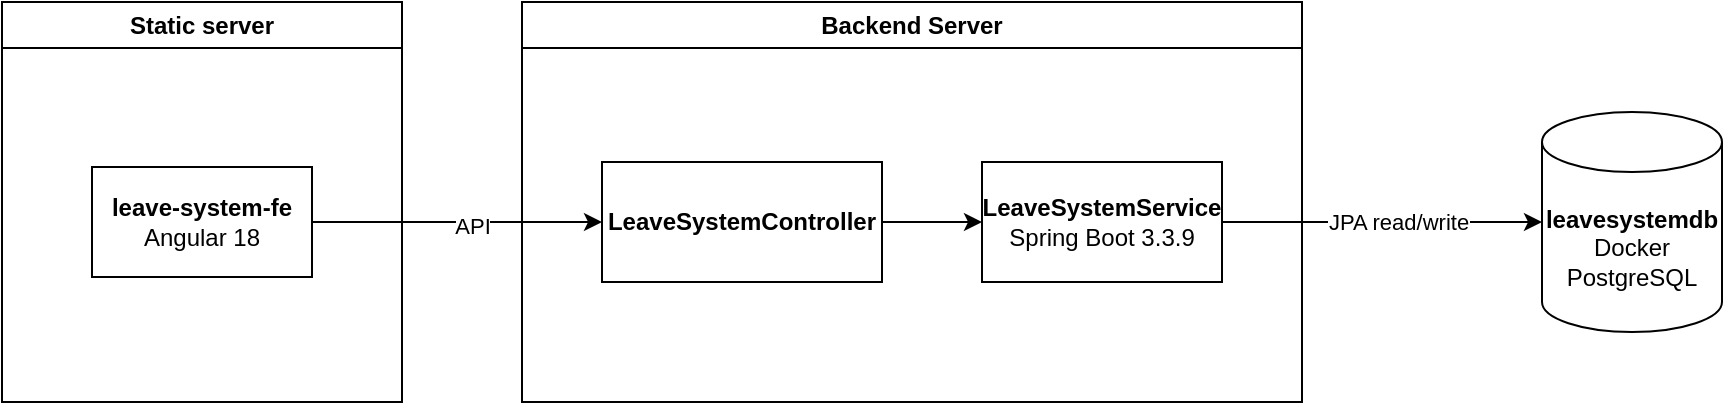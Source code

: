 <mxfile version="26.0.15">
  <diagram name="Page-1" id="SCdIFRZWMQIiU2iL0v0j">
    <mxGraphModel dx="1235" dy="614" grid="1" gridSize="10" guides="1" tooltips="1" connect="1" arrows="1" fold="1" page="1" pageScale="1" pageWidth="850" pageHeight="1100" math="0" shadow="0">
      <root>
        <mxCell id="0" />
        <mxCell id="1" parent="0" />
        <mxCell id="PchsAwVY9sU8l2hla9Lt-1" value="Static server" style="swimlane;whiteSpace=wrap;html=1;" vertex="1" parent="1">
          <mxGeometry x="40" y="170" width="200" height="200" as="geometry" />
        </mxCell>
        <mxCell id="PchsAwVY9sU8l2hla9Lt-4" value="&lt;b&gt;leave-system-fe&lt;/b&gt;&lt;div&gt;Angular 18&lt;/div&gt;" style="rounded=0;whiteSpace=wrap;html=1;" vertex="1" parent="PchsAwVY9sU8l2hla9Lt-1">
          <mxGeometry x="45" y="82.5" width="110" height="55" as="geometry" />
        </mxCell>
        <mxCell id="PchsAwVY9sU8l2hla9Lt-2" value="Backend Server" style="swimlane;whiteSpace=wrap;html=1;" vertex="1" parent="1">
          <mxGeometry x="300" y="170" width="390" height="200" as="geometry" />
        </mxCell>
        <mxCell id="PchsAwVY9sU8l2hla9Lt-5" value="&lt;b&gt;LeaveSystemService&lt;/b&gt;&lt;div&gt;Spring Boot 3.3.9&lt;/div&gt;" style="rounded=0;whiteSpace=wrap;html=1;" vertex="1" parent="PchsAwVY9sU8l2hla9Lt-2">
          <mxGeometry x="230" y="80" width="120" height="60" as="geometry" />
        </mxCell>
        <mxCell id="PchsAwVY9sU8l2hla9Lt-11" style="edgeStyle=orthogonalEdgeStyle;rounded=0;orthogonalLoop=1;jettySize=auto;html=1;entryX=0;entryY=0.5;entryDx=0;entryDy=0;" edge="1" parent="PchsAwVY9sU8l2hla9Lt-2" source="PchsAwVY9sU8l2hla9Lt-10" target="PchsAwVY9sU8l2hla9Lt-5">
          <mxGeometry relative="1" as="geometry" />
        </mxCell>
        <mxCell id="PchsAwVY9sU8l2hla9Lt-10" value="&lt;b&gt;LeaveSystemController&lt;/b&gt;" style="rounded=0;whiteSpace=wrap;html=1;" vertex="1" parent="PchsAwVY9sU8l2hla9Lt-2">
          <mxGeometry x="40" y="80" width="140" height="60" as="geometry" />
        </mxCell>
        <mxCell id="PchsAwVY9sU8l2hla9Lt-3" value="&lt;b&gt;leavesystemdb&lt;/b&gt;&lt;div&gt;Docker&lt;/div&gt;&lt;div&gt;PostgreSQL&lt;/div&gt;" style="shape=cylinder3;whiteSpace=wrap;html=1;boundedLbl=1;backgroundOutline=1;size=15;" vertex="1" parent="1">
          <mxGeometry x="810" y="225" width="90" height="110" as="geometry" />
        </mxCell>
        <mxCell id="PchsAwVY9sU8l2hla9Lt-8" style="edgeStyle=orthogonalEdgeStyle;rounded=0;orthogonalLoop=1;jettySize=auto;html=1;" edge="1" parent="1" source="PchsAwVY9sU8l2hla9Lt-5" target="PchsAwVY9sU8l2hla9Lt-3">
          <mxGeometry relative="1" as="geometry" />
        </mxCell>
        <mxCell id="PchsAwVY9sU8l2hla9Lt-14" value="JPA read/write" style="edgeLabel;html=1;align=center;verticalAlign=middle;resizable=0;points=[];" vertex="1" connectable="0" parent="PchsAwVY9sU8l2hla9Lt-8">
          <mxGeometry x="0.097" relative="1" as="geometry">
            <mxPoint as="offset" />
          </mxGeometry>
        </mxCell>
        <mxCell id="PchsAwVY9sU8l2hla9Lt-12" style="edgeStyle=orthogonalEdgeStyle;rounded=0;orthogonalLoop=1;jettySize=auto;html=1;entryX=0;entryY=0.5;entryDx=0;entryDy=0;" edge="1" parent="1" source="PchsAwVY9sU8l2hla9Lt-4" target="PchsAwVY9sU8l2hla9Lt-10">
          <mxGeometry relative="1" as="geometry" />
        </mxCell>
        <mxCell id="PchsAwVY9sU8l2hla9Lt-15" value="API" style="edgeLabel;html=1;align=center;verticalAlign=middle;resizable=0;points=[];" vertex="1" connectable="0" parent="PchsAwVY9sU8l2hla9Lt-12">
          <mxGeometry x="0.105" y="-2" relative="1" as="geometry">
            <mxPoint as="offset" />
          </mxGeometry>
        </mxCell>
      </root>
    </mxGraphModel>
  </diagram>
</mxfile>

